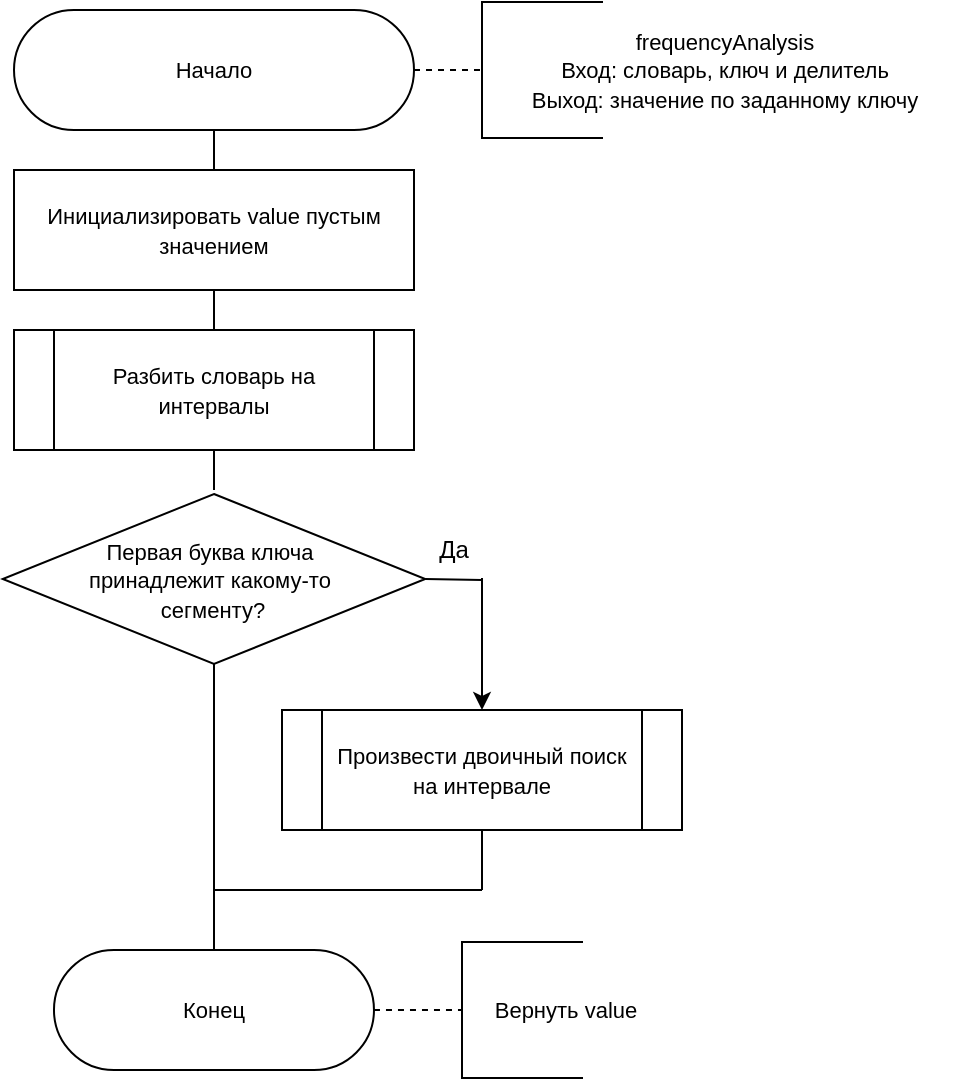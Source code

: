 <mxfile version="15.8.7" type="device"><diagram id="PKrw68s-FcHz-RrZCr9i" name="Page-1"><mxGraphModel dx="1102" dy="865" grid="1" gridSize="10" guides="1" tooltips="1" connect="1" arrows="1" fold="1" page="1" pageScale="1" pageWidth="827" pageHeight="1169" math="0" shadow="0"><root><mxCell id="0"/><mxCell id="1" parent="0"/><mxCell id="Gvd8Ezxa3fLg7O33Pl0G-1" value="&lt;font style=&quot;font-size: 11px&quot;&gt;Начало&lt;/font&gt;" style="rounded=1;whiteSpace=wrap;html=1;arcSize=50;" parent="1" vertex="1"><mxGeometry x="280" y="300" width="200" height="60" as="geometry"/></mxCell><mxCell id="Gvd8Ezxa3fLg7O33Pl0G-37" value="&lt;font style=&quot;font-size: 11px&quot;&gt;Конец&lt;/font&gt;" style="rounded=1;whiteSpace=wrap;html=1;arcSize=50;" parent="1" vertex="1"><mxGeometry x="299.99" y="770" width="160" height="60" as="geometry"/></mxCell><mxCell id="6Mktn1Eenq4pbONXEujN-12" value="&lt;font style=&quot;font-size: 11px&quot;&gt;Инициализировать value пустым значением&lt;/font&gt;" style="rounded=0;whiteSpace=wrap;html=1;" parent="1" vertex="1"><mxGeometry x="280" y="380" width="200" height="60" as="geometry"/></mxCell><mxCell id="6Mktn1Eenq4pbONXEujN-17" value="&lt;font style=&quot;font-size: 11px&quot;&gt;frequencyAnalysis&lt;br&gt;Вход: словарь, ключ и делитель&lt;br&gt;Выход: значение по заданному ключу&lt;/font&gt;" style="text;html=1;strokeColor=none;fillColor=none;align=center;verticalAlign=middle;whiteSpace=wrap;rounded=0;" parent="1" vertex="1"><mxGeometry x="510" y="310" width="250.5" height="40" as="geometry"/></mxCell><mxCell id="6Mktn1Eenq4pbONXEujN-18" value="" style="shape=partialRectangle;whiteSpace=wrap;html=1;bottom=1;right=1;left=1;top=0;fillColor=none;routingCenterX=-0.5;rotation=90;" parent="1" vertex="1"><mxGeometry x="510" y="300" width="68" height="60" as="geometry"/></mxCell><mxCell id="6Mktn1Eenq4pbONXEujN-19" value="" style="endArrow=none;dashed=1;html=1;exitX=1;exitY=0.5;exitDx=0;exitDy=0;entryX=0.5;entryY=1;entryDx=0;entryDy=0;" parent="1" source="Gvd8Ezxa3fLg7O33Pl0G-1" target="6Mktn1Eenq4pbONXEujN-18" edge="1"><mxGeometry width="50" height="50" relative="1" as="geometry"><mxPoint x="440" y="359.5" as="sourcePoint"/><mxPoint x="490" y="340" as="targetPoint"/></mxGeometry></mxCell><mxCell id="6Mktn1Eenq4pbONXEujN-22" value="&lt;font style=&quot;font-size: 11px&quot;&gt;Вернуть value&lt;/font&gt;" style="text;html=1;strokeColor=none;fillColor=none;align=center;verticalAlign=middle;whiteSpace=wrap;rounded=0;" parent="1" vertex="1"><mxGeometry x="485.62" y="780" width="140" height="40" as="geometry"/></mxCell><mxCell id="6Mktn1Eenq4pbONXEujN-23" value="" style="shape=partialRectangle;whiteSpace=wrap;html=1;bottom=1;right=1;left=1;top=0;fillColor=none;routingCenterX=-0.5;rotation=90;" parent="1" vertex="1"><mxGeometry x="500" y="770" width="68" height="60" as="geometry"/></mxCell><mxCell id="6Mktn1Eenq4pbONXEujN-24" value="" style="endArrow=none;dashed=1;html=1;exitX=1;exitY=0.5;exitDx=0;exitDy=0;entryX=0.5;entryY=1;entryDx=0;entryDy=0;" parent="1" source="Gvd8Ezxa3fLg7O33Pl0G-37" target="6Mktn1Eenq4pbONXEujN-23" edge="1"><mxGeometry width="50" height="50" relative="1" as="geometry"><mxPoint x="460" y="790" as="sourcePoint"/><mxPoint x="490" y="790" as="targetPoint"/></mxGeometry></mxCell><mxCell id="6Mktn1Eenq4pbONXEujN-29" value="" style="endArrow=none;html=1;entryX=0.5;entryY=1;entryDx=0;entryDy=0;" parent="1" source="6Mktn1Eenq4pbONXEujN-12" target="Gvd8Ezxa3fLg7O33Pl0G-1" edge="1"><mxGeometry width="50" height="50" relative="1" as="geometry"><mxPoint x="530" y="570" as="sourcePoint"/><mxPoint x="580" y="520" as="targetPoint"/></mxGeometry></mxCell><mxCell id="6Mktn1Eenq4pbONXEujN-64" value="" style="endArrow=none;html=1;entryX=0.5;entryY=1;entryDx=0;entryDy=0;exitX=0.5;exitY=0;exitDx=0;exitDy=0;" parent="1" target="6Mktn1Eenq4pbONXEujN-12" edge="1"><mxGeometry width="50" height="50" relative="1" as="geometry"><mxPoint x="380" y="460" as="sourcePoint"/><mxPoint x="360" y="530" as="targetPoint"/></mxGeometry></mxCell><mxCell id="6Mktn1Eenq4pbONXEujN-69" value="" style="endArrow=none;html=1;entryX=0.5;entryY=1;entryDx=0;entryDy=0;exitX=0.5;exitY=0;exitDx=0;exitDy=0;" parent="1" edge="1"><mxGeometry width="50" height="50" relative="1" as="geometry"><mxPoint x="380" y="540" as="sourcePoint"/><mxPoint x="380" y="520" as="targetPoint"/></mxGeometry></mxCell><mxCell id="6Mktn1Eenq4pbONXEujN-72" value="&lt;font style=&quot;font-size: 11px&quot;&gt;Разбить словарь на интервалы&lt;/font&gt;" style="shape=process;whiteSpace=wrap;html=1;backgroundOutline=1;" parent="1" vertex="1"><mxGeometry x="280" y="460" width="200" height="60" as="geometry"/></mxCell><mxCell id="6Mktn1Eenq4pbONXEujN-74" value="&lt;div&gt;&lt;span style=&quot;font-size: 11px&quot;&gt;Первая буква ключа&amp;nbsp;&lt;/span&gt;&lt;/div&gt;&lt;div&gt;&lt;span style=&quot;font-size: 11px&quot;&gt;принадлежит какому-то&lt;/span&gt;&lt;span style=&quot;font-size: 11px&quot;&gt;&amp;nbsp;&lt;/span&gt;&lt;/div&gt;&lt;div&gt;&lt;span style=&quot;font-size: 11px&quot;&gt;сегменту?&lt;/span&gt;&lt;/div&gt;" style="rhombus;whiteSpace=wrap;html=1;" parent="1" vertex="1"><mxGeometry x="274.37" y="542" width="211.25" height="85" as="geometry"/></mxCell><mxCell id="6Mktn1Eenq4pbONXEujN-76" value="&lt;font style=&quot;font-size: 11px&quot;&gt;Произвести двоичный поиск на интервале&lt;/font&gt;" style="shape=process;whiteSpace=wrap;html=1;backgroundOutline=1;" parent="1" vertex="1"><mxGeometry x="414" y="650" width="200" height="60" as="geometry"/></mxCell><mxCell id="6Mktn1Eenq4pbONXEujN-80" value="" style="endArrow=none;html=1;entryX=1;entryY=0.5;entryDx=0;entryDy=0;" parent="1" target="6Mktn1Eenq4pbONXEujN-74" edge="1"><mxGeometry width="50" height="50" relative="1" as="geometry"><mxPoint x="514" y="585" as="sourcePoint"/><mxPoint x="360" y="580" as="targetPoint"/></mxGeometry></mxCell><mxCell id="6Mktn1Eenq4pbONXEujN-81" value="" style="endArrow=classic;html=1;entryX=0.5;entryY=0;entryDx=0;entryDy=0;" parent="1" target="6Mktn1Eenq4pbONXEujN-76" edge="1"><mxGeometry width="50" height="50" relative="1" as="geometry"><mxPoint x="514" y="584" as="sourcePoint"/><mxPoint x="510" y="640" as="targetPoint"/></mxGeometry></mxCell><mxCell id="6Mktn1Eenq4pbONXEujN-83" value="" style="endArrow=none;html=1;entryX=0.5;entryY=1;entryDx=0;entryDy=0;exitX=0.5;exitY=0;exitDx=0;exitDy=0;" parent="1" source="Gvd8Ezxa3fLg7O33Pl0G-37" target="6Mktn1Eenq4pbONXEujN-74" edge="1"><mxGeometry width="50" height="50" relative="1" as="geometry"><mxPoint x="210" y="650" as="sourcePoint"/><mxPoint x="260" y="600" as="targetPoint"/></mxGeometry></mxCell><mxCell id="6Mktn1Eenq4pbONXEujN-84" value="" style="endArrow=none;html=1;entryX=0.5;entryY=1;entryDx=0;entryDy=0;" parent="1" target="6Mktn1Eenq4pbONXEujN-76" edge="1"><mxGeometry width="50" height="50" relative="1" as="geometry"><mxPoint x="514" y="740" as="sourcePoint"/><mxPoint x="260" y="600" as="targetPoint"/></mxGeometry></mxCell><mxCell id="6Mktn1Eenq4pbONXEujN-85" value="" style="endArrow=none;html=1;" parent="1" edge="1"><mxGeometry width="50" height="50" relative="1" as="geometry"><mxPoint x="380" y="740" as="sourcePoint"/><mxPoint x="514" y="740" as="targetPoint"/></mxGeometry></mxCell><mxCell id="6Mktn1Eenq4pbONXEujN-86" value="Да" style="text;html=1;strokeColor=none;fillColor=none;align=center;verticalAlign=middle;whiteSpace=wrap;rounded=0;" parent="1" vertex="1"><mxGeometry x="480" y="560" width="40" height="20" as="geometry"/></mxCell></root></mxGraphModel></diagram></mxfile>